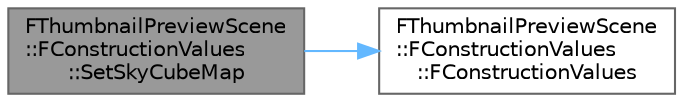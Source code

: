 digraph "FThumbnailPreviewScene::FConstructionValues::SetSkyCubeMap"
{
 // INTERACTIVE_SVG=YES
 // LATEX_PDF_SIZE
  bgcolor="transparent";
  edge [fontname=Helvetica,fontsize=10,labelfontname=Helvetica,labelfontsize=10];
  node [fontname=Helvetica,fontsize=10,shape=box,height=0.2,width=0.4];
  rankdir="LR";
  Node1 [id="Node000001",label="FThumbnailPreviewScene\l::FConstructionValues\l::SetSkyCubeMap",height=0.2,width=0.4,color="gray40", fillcolor="grey60", style="filled", fontcolor="black",tooltip=" "];
  Node1 -> Node2 [id="edge1_Node000001_Node000002",color="steelblue1",style="solid",tooltip=" "];
  Node2 [id="Node000002",label="FThumbnailPreviewScene\l::FConstructionValues\l::FConstructionValues",height=0.2,width=0.4,color="grey40", fillcolor="white", style="filled",URL="$d1/d73/structFThumbnailPreviewScene_1_1FConstructionValues.html#a3e0e0a9b53a79844f05517856a074d33",tooltip=" "];
}
